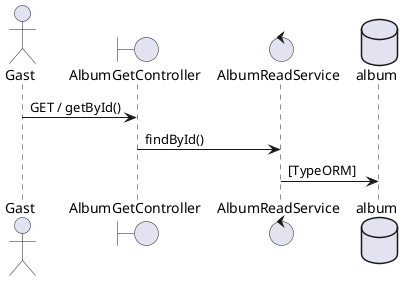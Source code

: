 @startuml Sequenzdiagramm

actor Gast

boundary AlbumGetController
control AlbumReadService
database album

Gast -> AlbumGetController : GET / getById()
AlbumGetController -> AlbumReadService: findById()
AlbumReadService -> album: [TypeORM]

@enduml
